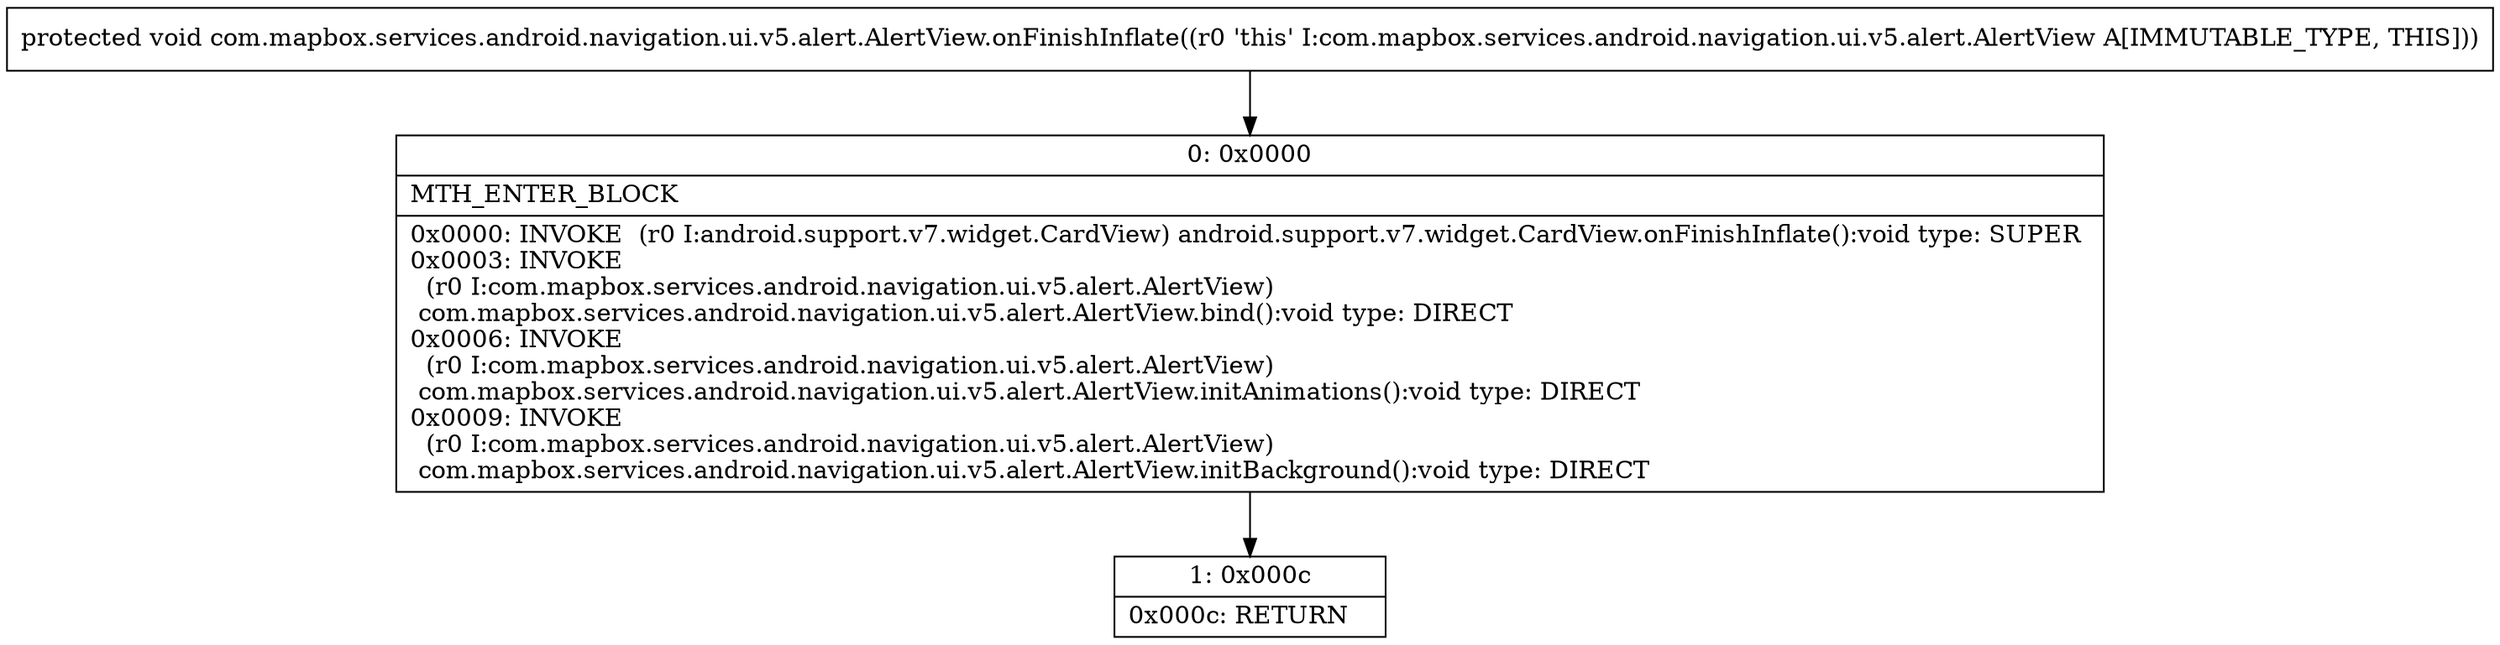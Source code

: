 digraph "CFG forcom.mapbox.services.android.navigation.ui.v5.alert.AlertView.onFinishInflate()V" {
Node_0 [shape=record,label="{0\:\ 0x0000|MTH_ENTER_BLOCK\l|0x0000: INVOKE  (r0 I:android.support.v7.widget.CardView) android.support.v7.widget.CardView.onFinishInflate():void type: SUPER \l0x0003: INVOKE  \l  (r0 I:com.mapbox.services.android.navigation.ui.v5.alert.AlertView)\l com.mapbox.services.android.navigation.ui.v5.alert.AlertView.bind():void type: DIRECT \l0x0006: INVOKE  \l  (r0 I:com.mapbox.services.android.navigation.ui.v5.alert.AlertView)\l com.mapbox.services.android.navigation.ui.v5.alert.AlertView.initAnimations():void type: DIRECT \l0x0009: INVOKE  \l  (r0 I:com.mapbox.services.android.navigation.ui.v5.alert.AlertView)\l com.mapbox.services.android.navigation.ui.v5.alert.AlertView.initBackground():void type: DIRECT \l}"];
Node_1 [shape=record,label="{1\:\ 0x000c|0x000c: RETURN   \l}"];
MethodNode[shape=record,label="{protected void com.mapbox.services.android.navigation.ui.v5.alert.AlertView.onFinishInflate((r0 'this' I:com.mapbox.services.android.navigation.ui.v5.alert.AlertView A[IMMUTABLE_TYPE, THIS])) }"];
MethodNode -> Node_0;
Node_0 -> Node_1;
}

